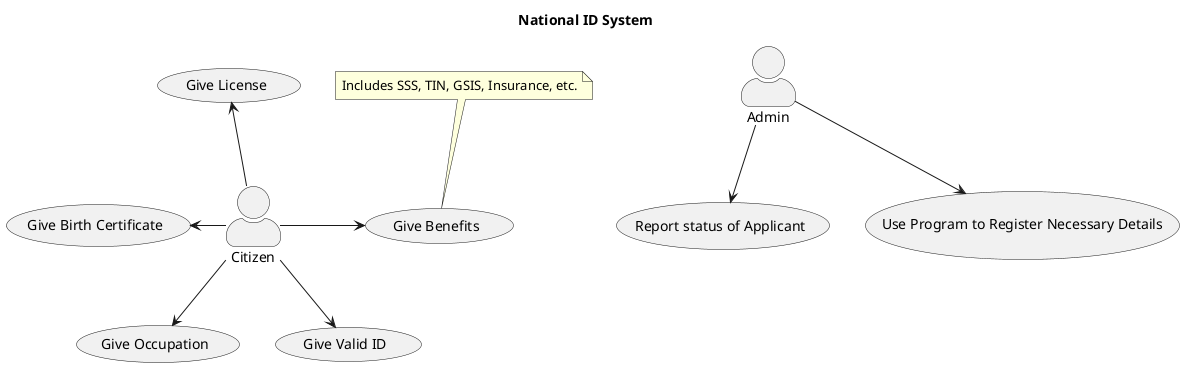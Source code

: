 @startuml
skinparam actorStyle awesome
title "National ID System"
:Citizen: -left-> (Use1)
:Citizen: -right-> (Use2)
:Citizen: -down-> (Use3)
:Citizen: -up-> (Use4)
:Citizen: --> (Use5)
"Give Birth Certificate" as (Use1)
"Give Benefits" as (Use2)
note top of (Use2)
Includes SSS, TIN, GSIS, Insurance, etc.
endnote
"Give Occupation" as (Use3)
"Give License" as (Use4)
"Give Valid ID" as (Use5)

"Admin" as Admin
Admin --> (AdminUse1)
Admin --> (AdminUse2)
"Use Program to Register Necessary Details" as (AdminUse2)
"Report status of Applicant" as (AdminUse1)
@enduml